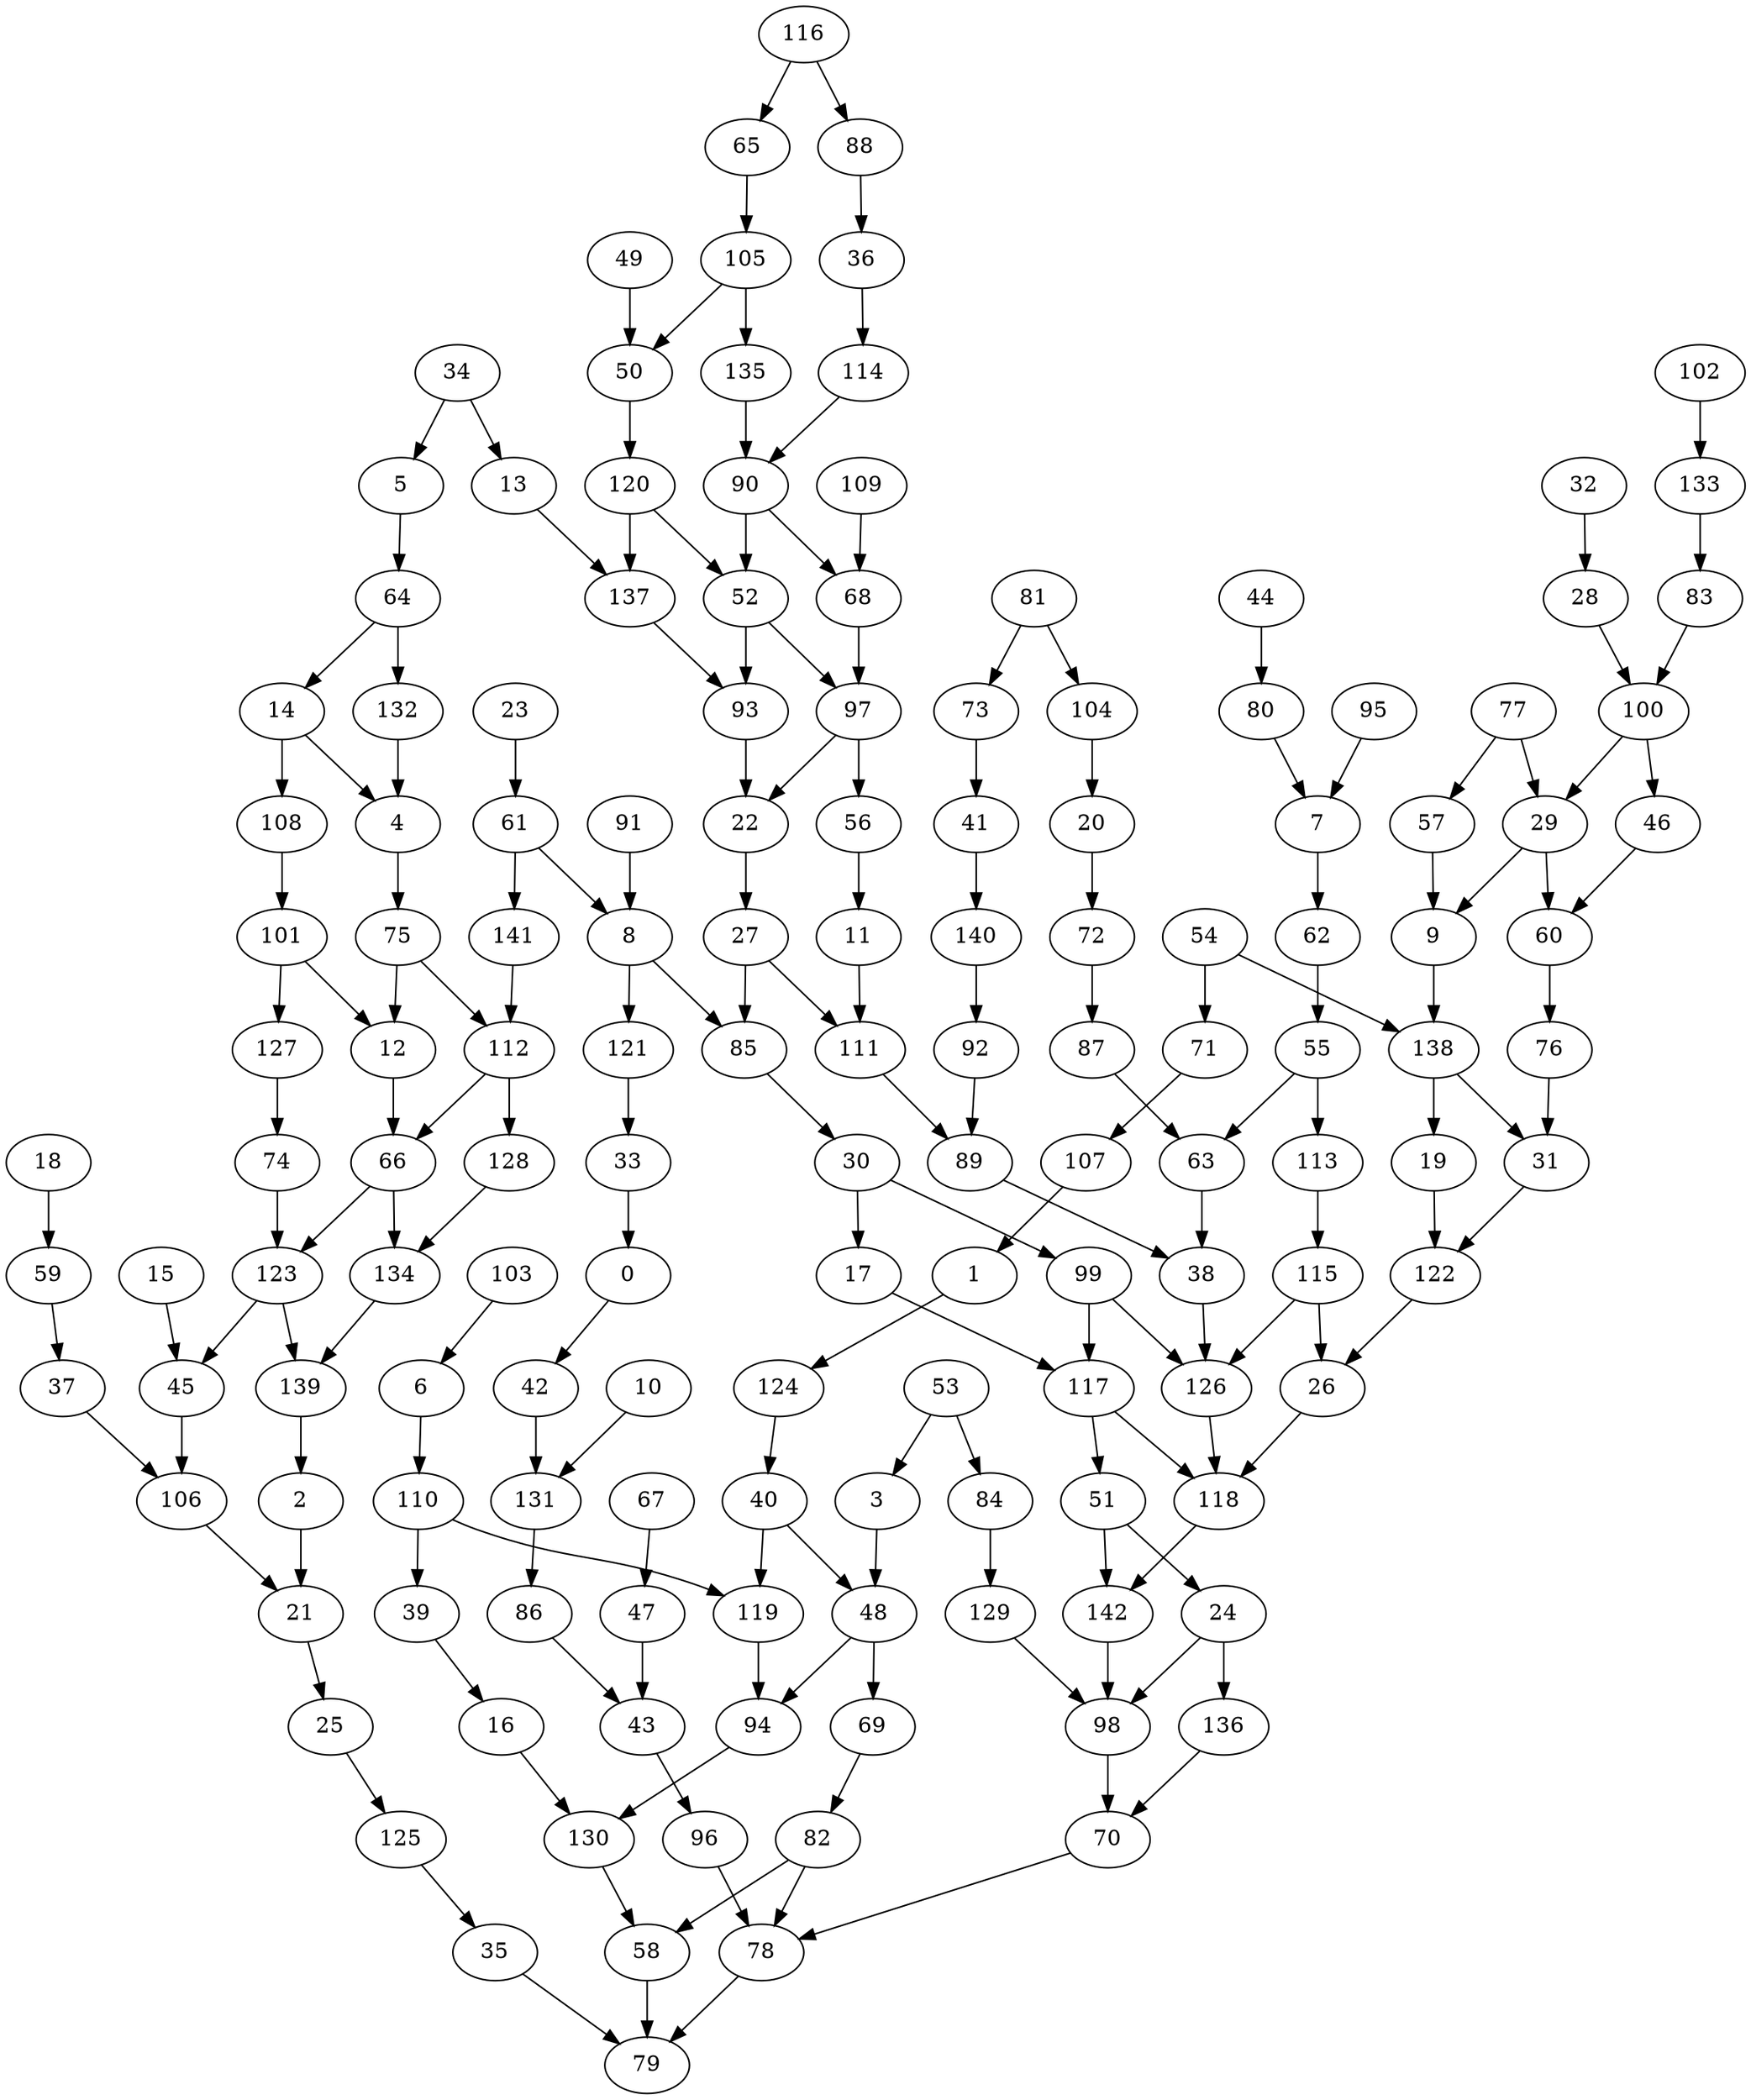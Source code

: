 strict digraph "" {
	0 -> 42;
	33 -> 0;
	1 -> 124;
	107 -> 1;
	2 -> 21;
	139 -> 2;
	3 -> 48;
	53 -> 3;
	53 -> 84;
	4 -> 75;
	14 -> 4;
	14 -> 108;
	132 -> 4;
	5 -> 64;
	34 -> 5;
	34 -> 13;
	6 -> 110;
	103 -> 6;
	7 -> 62;
	80 -> 7;
	95 -> 7;
	8 -> 85;
	8 -> 121;
	61 -> 8;
	61 -> 141;
	91 -> 8;
	9 -> 138;
	29 -> 9;
	29 -> 60;
	57 -> 9;
	11 -> 111;
	56 -> 11;
	12 -> 66;
	75 -> 12;
	75 -> 112;
	101 -> 12;
	101 -> 127;
	13 -> 137;
	64 -> 14;
	64 -> 132;
	16 -> 130;
	39 -> 16;
	17 -> 117;
	30 -> 17;
	30 -> 99;
	19 -> 122;
	138 -> 19;
	138 -> 31;
	20 -> 72;
	104 -> 20;
	21 -> 25;
	106 -> 21;
	22 -> 27;
	93 -> 22;
	97 -> 56;
	97 -> 22;
	24 -> 98;
	24 -> 136;
	51 -> 24;
	51 -> 142;
	25 -> 125;
	26 -> 118;
	115 -> 26;
	115 -> 126;
	122 -> 26;
	27 -> 85;
	27 -> 111;
	28 -> 100;
	32 -> 28;
	77 -> 29;
	77 -> 57;
	100 -> 29;
	100 -> 46;
	85 -> 30;
	31 -> 122;
	76 -> 31;
	121 -> 33;
	35 -> 79;
	125 -> 35;
	36 -> 114;
	88 -> 36;
	37 -> 106;
	59 -> 37;
	38 -> 126;
	63 -> 38;
	89 -> 38;
	110 -> 39;
	110 -> 119;
	40 -> 48;
	40 -> 119;
	124 -> 40;
	41 -> 140;
	73 -> 41;
	42 -> 131;
	43 -> 96;
	47 -> 43;
	86 -> 43;
	45 -> 106;
	15 -> 45;
	123 -> 139;
	123 -> 45;
	46 -> 60;
	67 -> 47;
	48 -> 69;
	48 -> 94;
	50 -> 120;
	49 -> 50;
	105 -> 50;
	105 -> 135;
	117 -> 51;
	117 -> 118;
	52 -> 93;
	52 -> 97;
	90 -> 52;
	90 -> 68;
	120 -> 52;
	120 -> 137;
	55 -> 63;
	55 -> 113;
	62 -> 55;
	58 -> 79;
	82 -> 58;
	82 -> 78;
	130 -> 58;
	18 -> 59;
	60 -> 76;
	23 -> 61;
	87 -> 63;
	65 -> 105;
	116 -> 88;
	116 -> 65;
	66 -> 123;
	66 -> 134;
	112 -> 66;
	112 -> 128;
	68 -> 97;
	109 -> 68;
	69 -> 82;
	70 -> 78;
	98 -> 70;
	136 -> 70;
	71 -> 107;
	54 -> 138;
	54 -> 71;
	72 -> 87;
	81 -> 104;
	81 -> 73;
	74 -> 123;
	127 -> 74;
	78 -> 79;
	96 -> 78;
	44 -> 80;
	83 -> 100;
	133 -> 83;
	84 -> 129;
	131 -> 86;
	92 -> 89;
	111 -> 89;
	114 -> 90;
	135 -> 90;
	140 -> 92;
	137 -> 93;
	94 -> 130;
	119 -> 94;
	129 -> 98;
	142 -> 98;
	99 -> 117;
	99 -> 126;
	108 -> 101;
	141 -> 112;
	113 -> 115;
	118 -> 142;
	126 -> 118;
	128 -> 134;
	10 -> 131;
	102 -> 133;
	134 -> 139;
}
